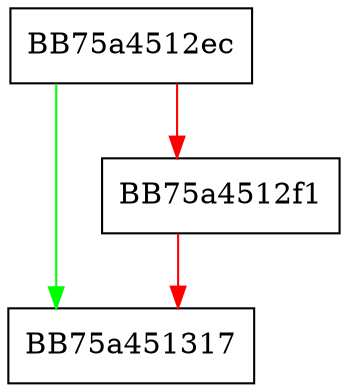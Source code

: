 digraph DestroyAggregateSession {
  node [shape="box"];
  graph [splines=ortho];
  BB75a4512ec -> BB75a451317 [color="green"];
  BB75a4512ec -> BB75a4512f1 [color="red"];
  BB75a4512f1 -> BB75a451317 [color="red"];
}